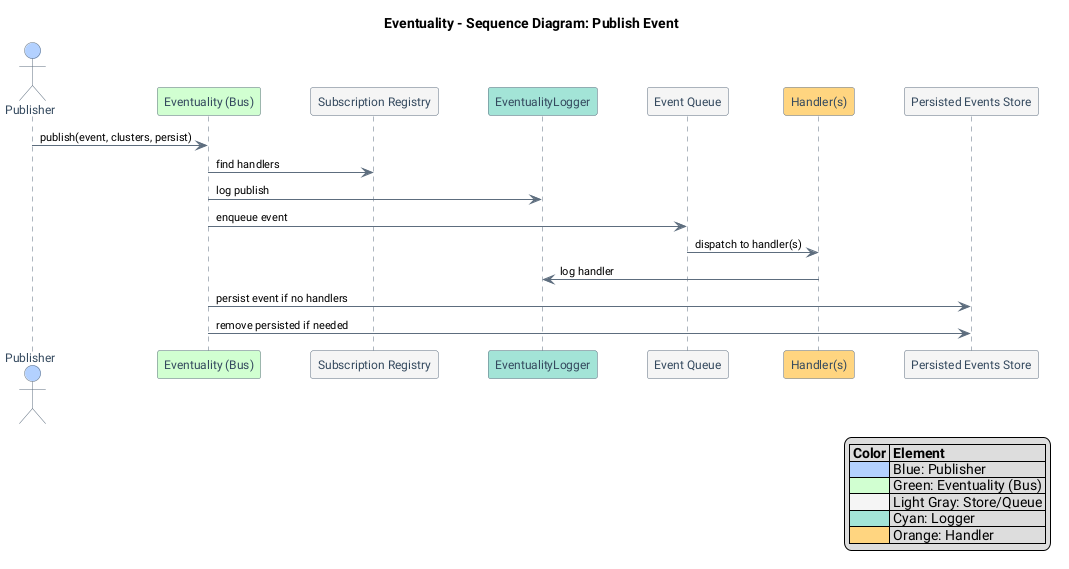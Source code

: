 @startuml c
' Based on documentation/Eventuality-PublishEventSequence.md
title Eventuality – Sequence Diagram: Publish Event

skinparam ParticipantPadding 20
skinparam BoxPadding 10
skinparam defaultFontName Roboto
skinparam actor {
  FontName Roboto
  FontSize 12
  BorderColor #5D6D7E
  FontColor #34495E
}
skinparam participant {
  FontName Roboto
  FontSize 12
  BorderColor #5D6D7E
  FontColor #34495E
}
skinparam sequence {
  ArrowFontName Roboto
  ArrowFontSize 11
  ArrowColor #5D6D7E
  LifeLineBorderColor #5D6D7E
}

actor Publisher #B3D1FF
participant "Eventuality (Bus)" #D1FFD1
participant "Subscription Registry" #F5F5F5
participant "EventualityLogger" #A3E4D7
participant "Event Queue" #F5F5F5
participant "Handler(s)" #FFD580
participant "Persisted Events Store" #F5F5F5

Publisher -> "Eventuality (Bus)" : publish(event, clusters, persist)
"Eventuality (Bus)" -> "Subscription Registry" : find handlers
"Eventuality (Bus)" -> "EventualityLogger" : log publish
"Eventuality (Bus)" -> "Event Queue" : enqueue event
"Event Queue" -> "Handler(s)" : dispatch to handler(s)
"Handler(s)" -> "EventualityLogger" : log handler
"Eventuality (Bus)" -> "Persisted Events Store" : persist event if no handlers
"Eventuality (Bus)" -> "Persisted Events Store" : remove persisted if needed

legend right
  |= Color |= Element |
  |<#B3D1FF>| Blue: Publisher |
  |<#D1FFD1>| Green: Eventuality (Bus) |
  |<#F5F5F5>| Light Gray: Store/Queue |
  |<#A3E4D7>| Cyan: Logger |
  |<#FFD580>| Orange: Handler |
end legend

@enduml
